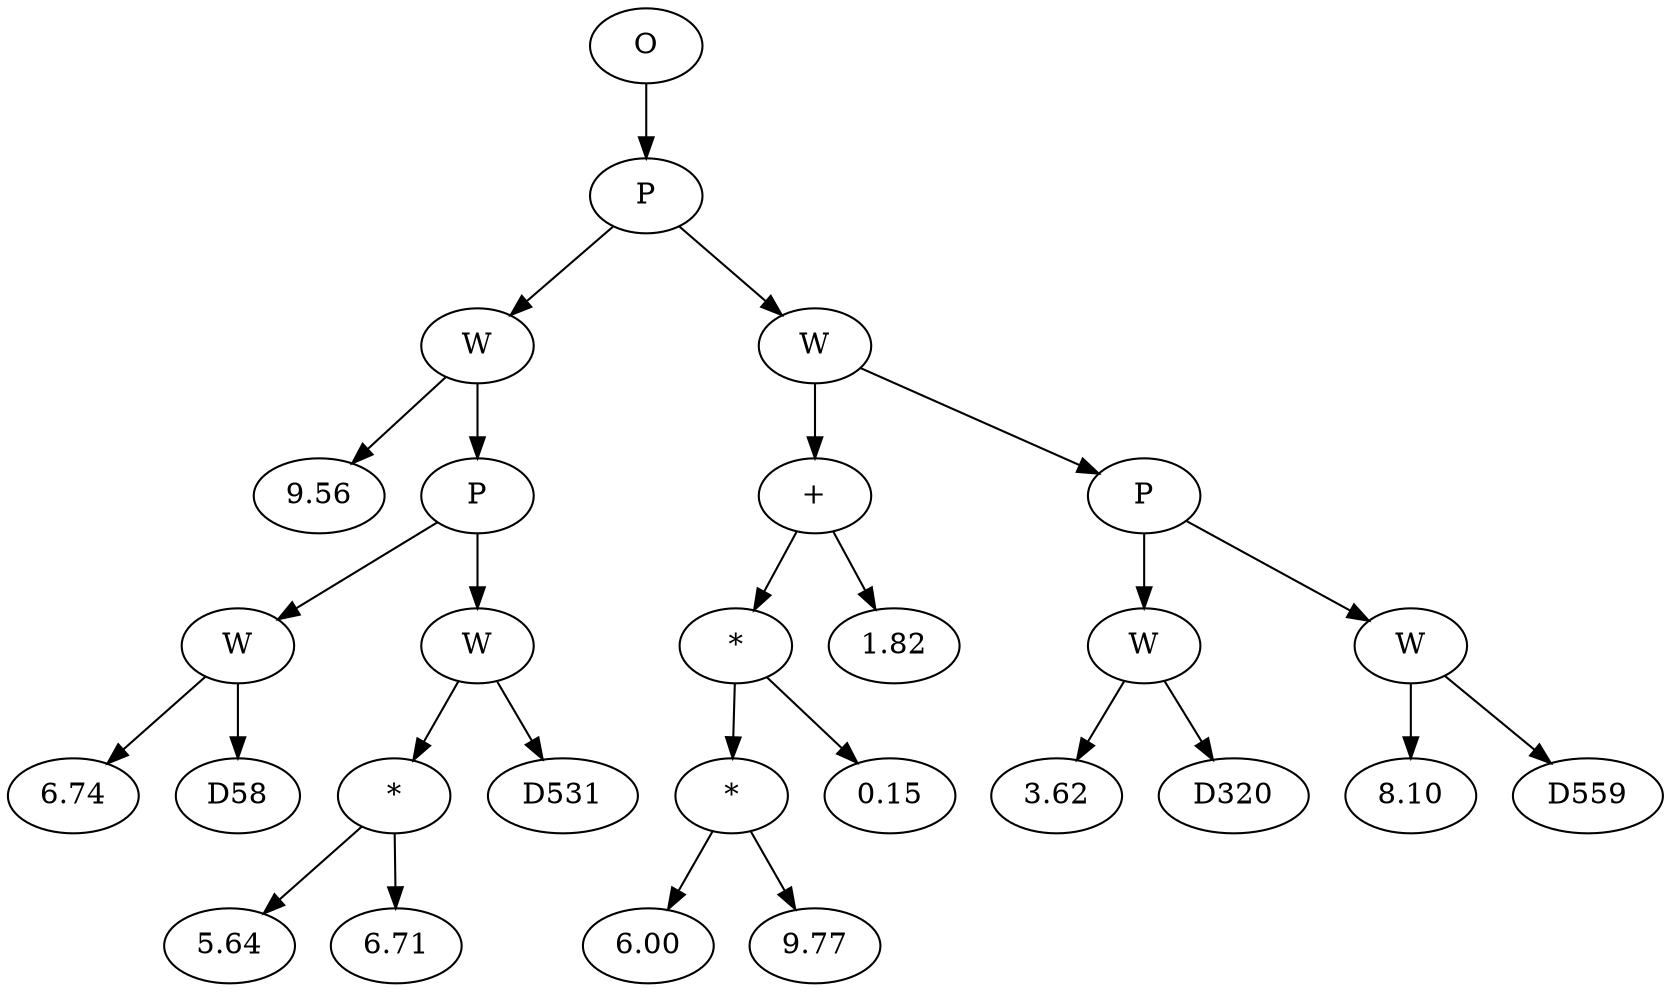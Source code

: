 // Tree
digraph {
	15746965 [label=O]
	15746966 [label=P]
	15746965 -> 15746966
	15746967 [label=W]
	15746966 -> 15746967
	15746968 [label=9.56]
	15746967 -> 15746968
	15746969 [label=P]
	15746967 -> 15746969
	15746970 [label=W]
	15746969 -> 15746970
	15746971 [label=6.74]
	15746970 -> 15746971
	15746972 [label=D58]
	15746970 -> 15746972
	15746973 [label=W]
	15746969 -> 15746973
	15746974 [label="*"]
	15746973 -> 15746974
	15746975 [label=5.64]
	15746974 -> 15746975
	15746976 [label=6.71]
	15746974 -> 15746976
	15746977 [label=D531]
	15746973 -> 15746977
	15746978 [label=W]
	15746966 -> 15746978
	15746979 [label="+"]
	15746978 -> 15746979
	15746980 [label="*"]
	15746979 -> 15746980
	15746981 [label="*"]
	15746980 -> 15746981
	15746982 [label=6.00]
	15746981 -> 15746982
	15746983 [label=9.77]
	15746981 -> 15746983
	15746984 [label=0.15]
	15746980 -> 15746984
	15746985 [label=1.82]
	15746979 -> 15746985
	15746986 [label=P]
	15746978 -> 15746986
	15746987 [label=W]
	15746986 -> 15746987
	15746988 [label=3.62]
	15746987 -> 15746988
	15746989 [label=D320]
	15746987 -> 15746989
	15746990 [label=W]
	15746986 -> 15746990
	15746991 [label=8.10]
	15746990 -> 15746991
	15746992 [label=D559]
	15746990 -> 15746992
}
